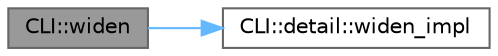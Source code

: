 digraph "CLI::widen"
{
 // LATEX_PDF_SIZE
  bgcolor="transparent";
  edge [fontname=Helvetica,fontsize=10,labelfontname=Helvetica,labelfontsize=10];
  node [fontname=Helvetica,fontsize=10,shape=box,height=0.2,width=0.4];
  rankdir="LR";
  Node1 [id="Node000001",label="CLI::widen",height=0.2,width=0.4,color="gray40", fillcolor="grey60", style="filled", fontcolor="black",tooltip="Convert a narrow string to a wide string."];
  Node1 -> Node2 [id="edge1_Node000001_Node000002",color="steelblue1",style="solid",tooltip=" "];
  Node2 [id="Node000002",label="CLI::detail::widen_impl",height=0.2,width=0.4,color="grey40", fillcolor="white", style="filled",URL="$namespace_c_l_i_1_1detail.html#a62785f40768125d438b35b0193ca6032",tooltip=" "];
}
